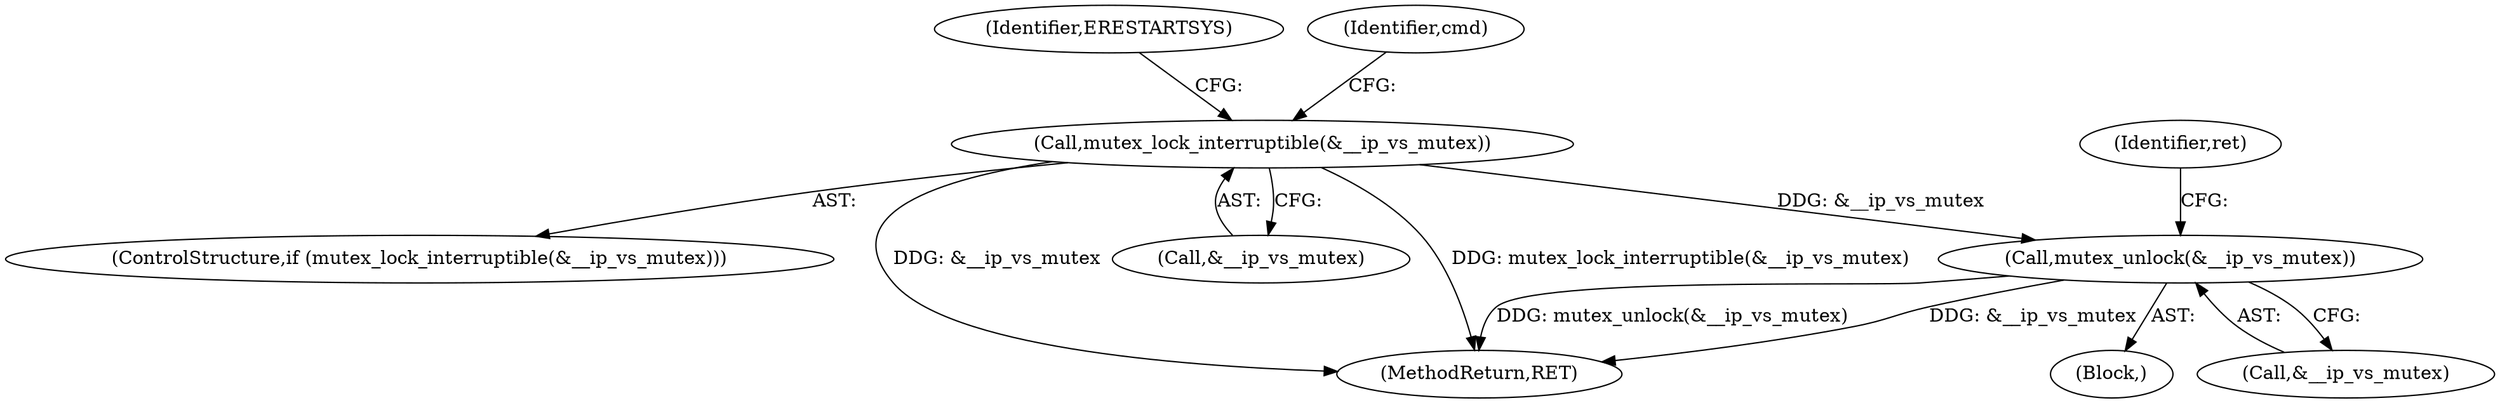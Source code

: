 digraph "0_linux_2d8a041b7bfe1097af21441cb77d6af95f4f4680@API" {
"1000570" [label="(Call,mutex_unlock(&__ip_vs_mutex))"];
"1000305" [label="(Call,mutex_lock_interruptible(&__ip_vs_mutex))"];
"1000575" [label="(MethodReturn,RET)"];
"1000571" [label="(Call,&__ip_vs_mutex)"];
"1000305" [label="(Call,mutex_lock_interruptible(&__ip_vs_mutex))"];
"1000304" [label="(ControlStructure,if (mutex_lock_interruptible(&__ip_vs_mutex)))"];
"1000306" [label="(Call,&__ip_vs_mutex)"];
"1000106" [label="(Block,)"];
"1000310" [label="(Identifier,ERESTARTSYS)"];
"1000312" [label="(Identifier,cmd)"];
"1000570" [label="(Call,mutex_unlock(&__ip_vs_mutex))"];
"1000574" [label="(Identifier,ret)"];
"1000570" -> "1000106"  [label="AST: "];
"1000570" -> "1000571"  [label="CFG: "];
"1000571" -> "1000570"  [label="AST: "];
"1000574" -> "1000570"  [label="CFG: "];
"1000570" -> "1000575"  [label="DDG: &__ip_vs_mutex"];
"1000570" -> "1000575"  [label="DDG: mutex_unlock(&__ip_vs_mutex)"];
"1000305" -> "1000570"  [label="DDG: &__ip_vs_mutex"];
"1000305" -> "1000304"  [label="AST: "];
"1000305" -> "1000306"  [label="CFG: "];
"1000306" -> "1000305"  [label="AST: "];
"1000310" -> "1000305"  [label="CFG: "];
"1000312" -> "1000305"  [label="CFG: "];
"1000305" -> "1000575"  [label="DDG: mutex_lock_interruptible(&__ip_vs_mutex)"];
"1000305" -> "1000575"  [label="DDG: &__ip_vs_mutex"];
}
